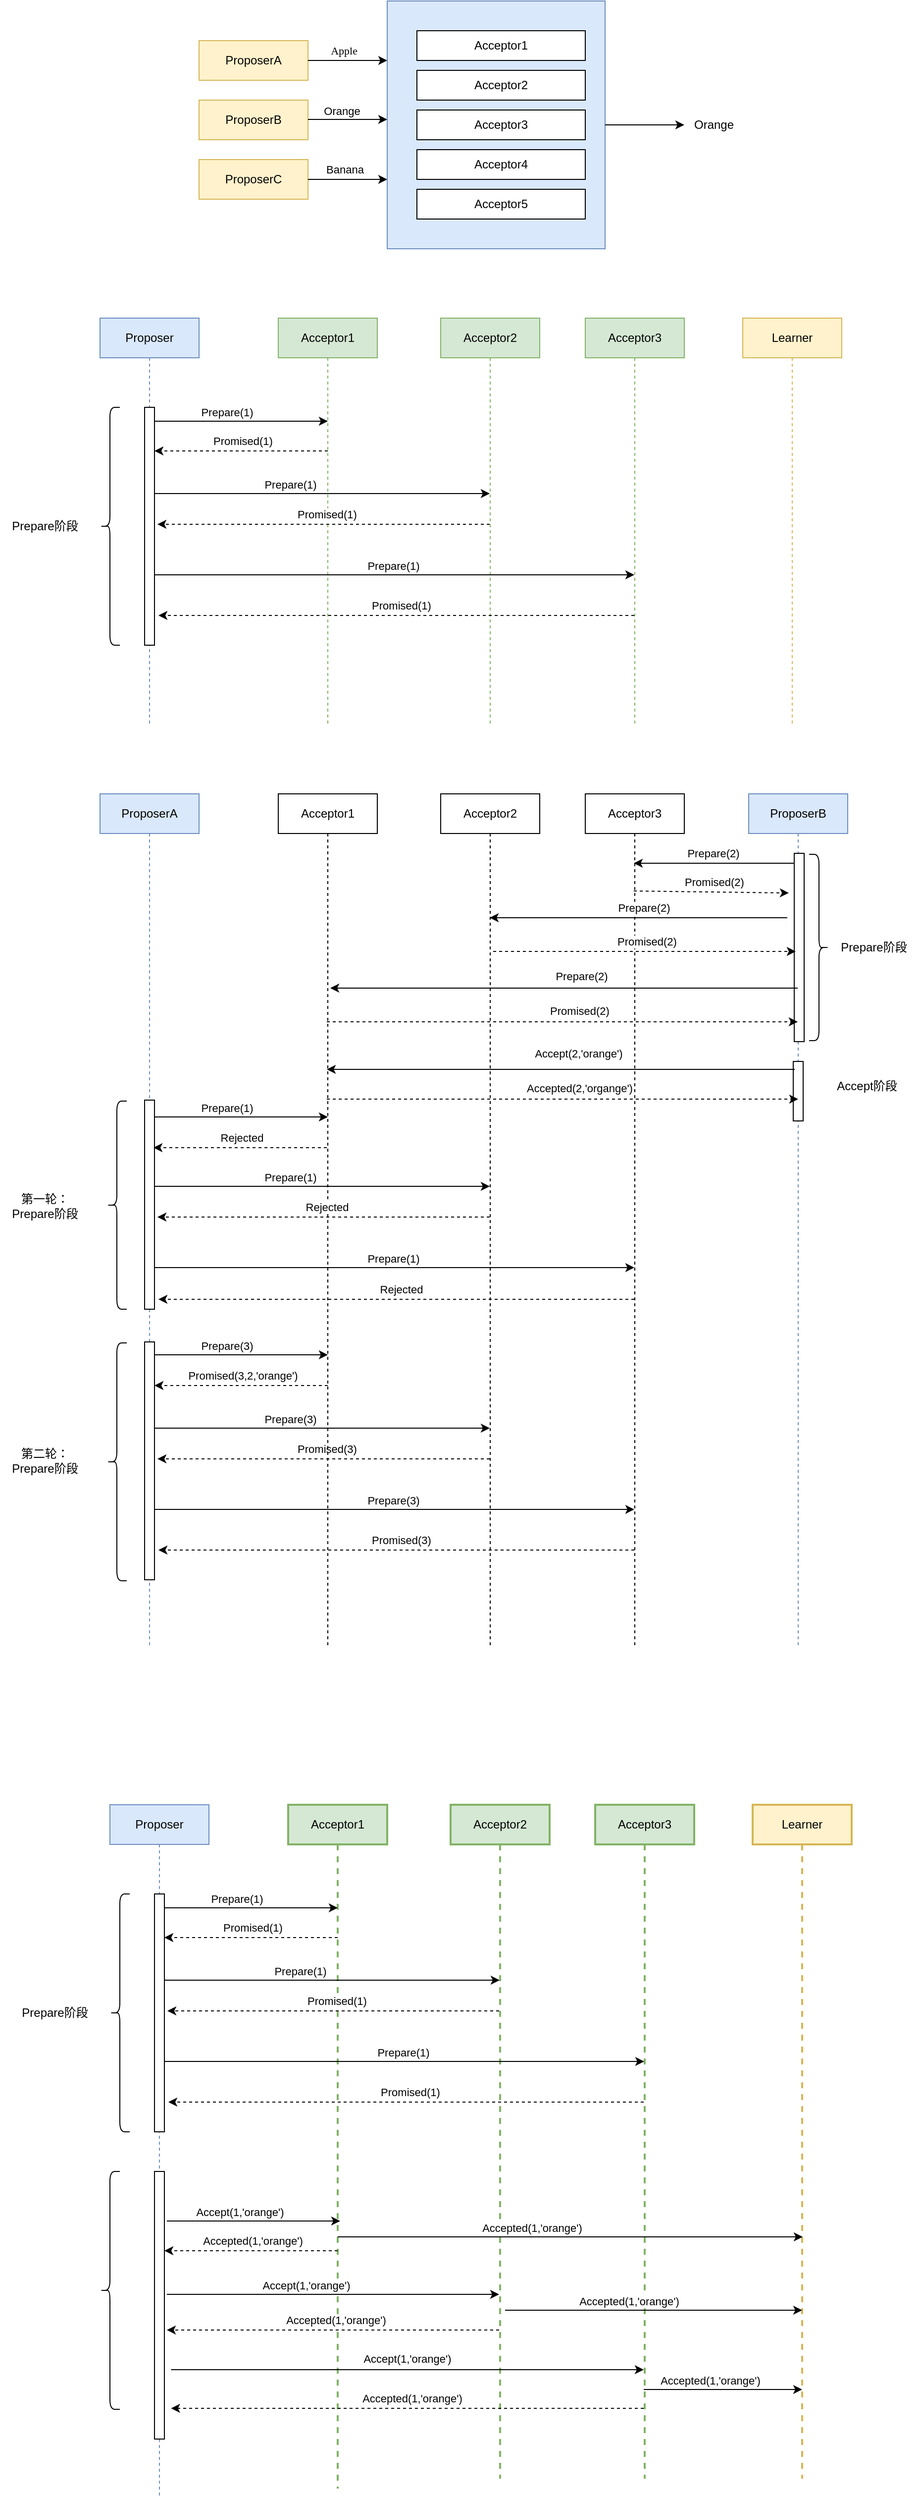 <mxfile version="21.7.2" type="github">
  <diagram name="第 1 页" id="v4rp2MU2DIvw7WmQTmr3">
    <mxGraphModel dx="1254" dy="843" grid="1" gridSize="10" guides="1" tooltips="1" connect="1" arrows="1" fold="1" page="1" pageScale="1" pageWidth="827" pageHeight="1169" math="0" shadow="0">
      <root>
        <mxCell id="0" />
        <mxCell id="1" parent="0" />
        <mxCell id="FyVBpPdO0nm0Gu7SyeVc-1" value="Proposer" style="shape=umlLifeline;perimeter=lifelinePerimeter;whiteSpace=wrap;html=1;container=1;dropTarget=0;collapsible=0;recursiveResize=0;outlineConnect=0;portConstraint=eastwest;newEdgeStyle={&quot;curved&quot;:0,&quot;rounded&quot;:0};movable=1;resizable=1;rotatable=1;deletable=1;editable=1;locked=0;connectable=1;fillColor=#dae8fc;strokeColor=#6c8ebf;" vertex="1" parent="1">
          <mxGeometry x="111" y="380" width="100" height="410" as="geometry" />
        </mxCell>
        <mxCell id="FyVBpPdO0nm0Gu7SyeVc-45" value="" style="html=1;points=[[0,0,0,0,5],[0,1,0,0,-5],[1,0,0,0,5],[1,1,0,0,-5]];perimeter=orthogonalPerimeter;outlineConnect=0;targetShapes=umlLifeline;portConstraint=eastwest;newEdgeStyle={&quot;curved&quot;:0,&quot;rounded&quot;:0};" vertex="1" parent="FyVBpPdO0nm0Gu7SyeVc-1">
          <mxGeometry x="45" y="90" width="10" height="240" as="geometry" />
        </mxCell>
        <mxCell id="FyVBpPdO0nm0Gu7SyeVc-4" value="Acceptor1" style="shape=umlLifeline;perimeter=lifelinePerimeter;whiteSpace=wrap;html=1;container=1;dropTarget=0;collapsible=0;recursiveResize=0;outlineConnect=0;portConstraint=eastwest;newEdgeStyle={&quot;curved&quot;:0,&quot;rounded&quot;:0};movable=1;resizable=1;rotatable=1;deletable=1;editable=1;locked=0;connectable=1;fillColor=#d5e8d4;strokeColor=#82b366;" vertex="1" parent="1">
          <mxGeometry x="291" y="380" width="100" height="410" as="geometry" />
        </mxCell>
        <mxCell id="FyVBpPdO0nm0Gu7SyeVc-5" value="Acceptor2" style="shape=umlLifeline;perimeter=lifelinePerimeter;whiteSpace=wrap;html=1;container=1;dropTarget=0;collapsible=0;recursiveResize=0;outlineConnect=0;portConstraint=eastwest;newEdgeStyle={&quot;curved&quot;:0,&quot;rounded&quot;:0};movable=1;resizable=1;rotatable=1;deletable=1;editable=1;locked=0;connectable=1;fillColor=#d5e8d4;strokeColor=#82b366;" vertex="1" parent="1">
          <mxGeometry x="455" y="380" width="100" height="410" as="geometry" />
        </mxCell>
        <mxCell id="FyVBpPdO0nm0Gu7SyeVc-6" value="Acceptor3" style="shape=umlLifeline;perimeter=lifelinePerimeter;whiteSpace=wrap;html=1;container=1;dropTarget=0;collapsible=0;recursiveResize=0;outlineConnect=0;portConstraint=eastwest;newEdgeStyle={&quot;curved&quot;:0,&quot;rounded&quot;:0};movable=1;resizable=1;rotatable=1;deletable=1;editable=1;locked=0;connectable=1;fillColor=#d5e8d4;strokeColor=#82b366;" vertex="1" parent="1">
          <mxGeometry x="601" y="380" width="100" height="410" as="geometry" />
        </mxCell>
        <mxCell id="FyVBpPdO0nm0Gu7SyeVc-14" value="ProposerA" style="rounded=0;whiteSpace=wrap;html=1;fillColor=#fff2cc;strokeColor=#d6b656;" vertex="1" parent="1">
          <mxGeometry x="211" y="100" width="110" height="40" as="geometry" />
        </mxCell>
        <mxCell id="FyVBpPdO0nm0Gu7SyeVc-15" value="ProposerB" style="rounded=0;whiteSpace=wrap;html=1;fillColor=#fff2cc;strokeColor=#d6b656;" vertex="1" parent="1">
          <mxGeometry x="211" y="160" width="110" height="40" as="geometry" />
        </mxCell>
        <mxCell id="FyVBpPdO0nm0Gu7SyeVc-16" value="ProposerC" style="rounded=0;whiteSpace=wrap;html=1;fillColor=#fff2cc;strokeColor=#d6b656;" vertex="1" parent="1">
          <mxGeometry x="211" y="220" width="110" height="40" as="geometry" />
        </mxCell>
        <mxCell id="FyVBpPdO0nm0Gu7SyeVc-17" value="" style="rounded=0;whiteSpace=wrap;html=1;fillColor=#dae8fc;strokeColor=#6c8ebf;" vertex="1" parent="1">
          <mxGeometry x="401" y="60" width="220" height="250" as="geometry" />
        </mxCell>
        <mxCell id="FyVBpPdO0nm0Gu7SyeVc-18" value="Acceptor1" style="rounded=0;whiteSpace=wrap;html=1;" vertex="1" parent="1">
          <mxGeometry x="431" y="90" width="170.0" height="30" as="geometry" />
        </mxCell>
        <mxCell id="FyVBpPdO0nm0Gu7SyeVc-19" value="Acceptor2" style="rounded=0;whiteSpace=wrap;html=1;" vertex="1" parent="1">
          <mxGeometry x="431" y="130" width="170.0" height="30" as="geometry" />
        </mxCell>
        <mxCell id="FyVBpPdO0nm0Gu7SyeVc-20" value="Acceptor3" style="rounded=0;whiteSpace=wrap;html=1;" vertex="1" parent="1">
          <mxGeometry x="431" y="170" width="170" height="30" as="geometry" />
        </mxCell>
        <mxCell id="FyVBpPdO0nm0Gu7SyeVc-21" value="Acceptor4" style="rounded=0;whiteSpace=wrap;html=1;" vertex="1" parent="1">
          <mxGeometry x="431" y="210" width="170.0" height="30" as="geometry" />
        </mxCell>
        <mxCell id="FyVBpPdO0nm0Gu7SyeVc-22" value="Acceptor5" style="rounded=0;whiteSpace=wrap;html=1;" vertex="1" parent="1">
          <mxGeometry x="431" y="250" width="170.0" height="30" as="geometry" />
        </mxCell>
        <mxCell id="FyVBpPdO0nm0Gu7SyeVc-24" value="" style="endArrow=classic;html=1;rounded=0;exitX=1;exitY=0.5;exitDx=0;exitDy=0;" edge="1" parent="1" source="FyVBpPdO0nm0Gu7SyeVc-17">
          <mxGeometry width="50" height="50" relative="1" as="geometry">
            <mxPoint x="641" y="200" as="sourcePoint" />
            <mxPoint x="701" y="185" as="targetPoint" />
          </mxGeometry>
        </mxCell>
        <mxCell id="FyVBpPdO0nm0Gu7SyeVc-25" value="" style="endArrow=classic;html=1;rounded=0;exitX=1;exitY=0.5;exitDx=0;exitDy=0;" edge="1" parent="1">
          <mxGeometry width="50" height="50" relative="1" as="geometry">
            <mxPoint x="321" y="120" as="sourcePoint" />
            <mxPoint x="401" y="120" as="targetPoint" />
          </mxGeometry>
        </mxCell>
        <mxCell id="FyVBpPdO0nm0Gu7SyeVc-30" value="&lt;font face=&quot;Garamond&quot;&gt;Apple&lt;/font&gt;" style="edgeLabel;html=1;align=center;verticalAlign=middle;resizable=0;points=[];" vertex="1" connectable="0" parent="FyVBpPdO0nm0Gu7SyeVc-25">
          <mxGeometry x="-0.1" y="10" relative="1" as="geometry">
            <mxPoint as="offset" />
          </mxGeometry>
        </mxCell>
        <mxCell id="FyVBpPdO0nm0Gu7SyeVc-26" value="" style="endArrow=classic;html=1;rounded=0;exitX=1;exitY=0.5;exitDx=0;exitDy=0;" edge="1" parent="1">
          <mxGeometry width="50" height="50" relative="1" as="geometry">
            <mxPoint x="321" y="179.5" as="sourcePoint" />
            <mxPoint x="401" y="179.5" as="targetPoint" />
          </mxGeometry>
        </mxCell>
        <mxCell id="FyVBpPdO0nm0Gu7SyeVc-32" value="Orange" style="edgeLabel;html=1;align=center;verticalAlign=middle;resizable=0;points=[];" vertex="1" connectable="0" parent="FyVBpPdO0nm0Gu7SyeVc-26">
          <mxGeometry x="-0.15" y="10" relative="1" as="geometry">
            <mxPoint y="1" as="offset" />
          </mxGeometry>
        </mxCell>
        <mxCell id="FyVBpPdO0nm0Gu7SyeVc-27" value="" style="endArrow=classic;html=1;rounded=0;exitX=1;exitY=0.5;exitDx=0;exitDy=0;" edge="1" parent="1">
          <mxGeometry width="50" height="50" relative="1" as="geometry">
            <mxPoint x="321" y="240" as="sourcePoint" />
            <mxPoint x="401" y="240" as="targetPoint" />
          </mxGeometry>
        </mxCell>
        <mxCell id="FyVBpPdO0nm0Gu7SyeVc-34" value="Banana" style="edgeLabel;html=1;align=center;verticalAlign=middle;resizable=0;points=[];" vertex="1" connectable="0" parent="FyVBpPdO0nm0Gu7SyeVc-27">
          <mxGeometry x="-0.075" y="10" relative="1" as="geometry">
            <mxPoint as="offset" />
          </mxGeometry>
        </mxCell>
        <mxCell id="FyVBpPdO0nm0Gu7SyeVc-29" value="Orange" style="text;html=1;strokeColor=none;fillColor=none;align=center;verticalAlign=middle;whiteSpace=wrap;rounded=0;" vertex="1" parent="1">
          <mxGeometry x="711" y="170" width="40" height="30" as="geometry" />
        </mxCell>
        <mxCell id="FyVBpPdO0nm0Gu7SyeVc-46" value="" style="endArrow=classic;html=1;rounded=0;" edge="1" parent="1">
          <mxGeometry width="50" height="50" relative="1" as="geometry">
            <mxPoint x="166" y="484" as="sourcePoint" />
            <mxPoint x="341" y="484" as="targetPoint" />
          </mxGeometry>
        </mxCell>
        <mxCell id="FyVBpPdO0nm0Gu7SyeVc-51" value="Prepare(1)" style="edgeLabel;html=1;align=center;verticalAlign=middle;resizable=0;points=[];" vertex="1" connectable="0" parent="FyVBpPdO0nm0Gu7SyeVc-46">
          <mxGeometry x="-0.166" y="10" relative="1" as="geometry">
            <mxPoint y="1" as="offset" />
          </mxGeometry>
        </mxCell>
        <mxCell id="FyVBpPdO0nm0Gu7SyeVc-48" value="" style="endArrow=classic;html=1;rounded=0;" edge="1" parent="1">
          <mxGeometry width="50" height="50" relative="1" as="geometry">
            <mxPoint x="166" y="639" as="sourcePoint" />
            <mxPoint x="650.5" y="639" as="targetPoint" />
          </mxGeometry>
        </mxCell>
        <mxCell id="FyVBpPdO0nm0Gu7SyeVc-65" value="Prepare(1)" style="edgeLabel;html=1;align=center;verticalAlign=middle;resizable=0;points=[];" vertex="1" connectable="0" parent="FyVBpPdO0nm0Gu7SyeVc-48">
          <mxGeometry x="-0.005" y="10" relative="1" as="geometry">
            <mxPoint y="1" as="offset" />
          </mxGeometry>
        </mxCell>
        <mxCell id="FyVBpPdO0nm0Gu7SyeVc-47" value="" style="endArrow=classic;html=1;rounded=0;" edge="1" parent="1">
          <mxGeometry width="50" height="50" relative="1" as="geometry">
            <mxPoint x="166" y="557" as="sourcePoint" />
            <mxPoint x="504.5" y="557" as="targetPoint" />
          </mxGeometry>
        </mxCell>
        <mxCell id="FyVBpPdO0nm0Gu7SyeVc-64" value="Prepare(1)" style="edgeLabel;html=1;align=center;verticalAlign=middle;resizable=0;points=[];" vertex="1" connectable="0" parent="FyVBpPdO0nm0Gu7SyeVc-47">
          <mxGeometry x="-0.191" y="10" relative="1" as="geometry">
            <mxPoint y="1" as="offset" />
          </mxGeometry>
        </mxCell>
        <mxCell id="FyVBpPdO0nm0Gu7SyeVc-50" value="" style="endArrow=classic;html=1;rounded=0;dashed=1;" edge="1" parent="1">
          <mxGeometry width="50" height="50" relative="1" as="geometry">
            <mxPoint x="341" y="514" as="sourcePoint" />
            <mxPoint x="166" y="514" as="targetPoint" />
            <Array as="points" />
          </mxGeometry>
        </mxCell>
        <mxCell id="FyVBpPdO0nm0Gu7SyeVc-53" value="Promised(1)" style="edgeLabel;html=1;align=center;verticalAlign=middle;resizable=0;points=[];" vertex="1" connectable="0" parent="FyVBpPdO0nm0Gu7SyeVc-50">
          <mxGeometry x="-0.017" y="-10" relative="1" as="geometry">
            <mxPoint as="offset" />
          </mxGeometry>
        </mxCell>
        <mxCell id="FyVBpPdO0nm0Gu7SyeVc-58" value="" style="shape=curlyBracket;whiteSpace=wrap;html=1;rounded=1;labelPosition=left;verticalLabelPosition=middle;align=right;verticalAlign=middle;" vertex="1" parent="1">
          <mxGeometry x="111" y="470" width="20" height="240" as="geometry" />
        </mxCell>
        <mxCell id="FyVBpPdO0nm0Gu7SyeVc-59" value="Prepare阶段" style="text;html=1;strokeColor=none;fillColor=none;align=center;verticalAlign=middle;whiteSpace=wrap;rounded=0;" vertex="1" parent="1">
          <mxGeometry x="10" y="575" width="91" height="30" as="geometry" />
        </mxCell>
        <mxCell id="FyVBpPdO0nm0Gu7SyeVc-60" value="" style="endArrow=classic;html=1;rounded=0;dashed=1;" edge="1" parent="1" source="FyVBpPdO0nm0Gu7SyeVc-5">
          <mxGeometry width="50" height="50" relative="1" as="geometry">
            <mxPoint x="344" y="588" as="sourcePoint" />
            <mxPoint x="169" y="588" as="targetPoint" />
            <Array as="points" />
          </mxGeometry>
        </mxCell>
        <mxCell id="FyVBpPdO0nm0Gu7SyeVc-61" value="Promised(1)" style="edgeLabel;html=1;align=center;verticalAlign=middle;resizable=0;points=[];" vertex="1" connectable="0" parent="FyVBpPdO0nm0Gu7SyeVc-60">
          <mxGeometry x="-0.017" y="-10" relative="1" as="geometry">
            <mxPoint as="offset" />
          </mxGeometry>
        </mxCell>
        <mxCell id="FyVBpPdO0nm0Gu7SyeVc-62" value="" style="endArrow=classic;html=1;rounded=0;dashed=1;" edge="1" parent="1" source="FyVBpPdO0nm0Gu7SyeVc-6">
          <mxGeometry width="50" height="50" relative="1" as="geometry">
            <mxPoint x="506" y="680" as="sourcePoint" />
            <mxPoint x="170" y="680" as="targetPoint" />
            <Array as="points" />
          </mxGeometry>
        </mxCell>
        <mxCell id="FyVBpPdO0nm0Gu7SyeVc-63" value="Promised(1)" style="edgeLabel;html=1;align=center;verticalAlign=middle;resizable=0;points=[];" vertex="1" connectable="0" parent="FyVBpPdO0nm0Gu7SyeVc-62">
          <mxGeometry x="-0.017" y="-10" relative="1" as="geometry">
            <mxPoint as="offset" />
          </mxGeometry>
        </mxCell>
        <mxCell id="FyVBpPdO0nm0Gu7SyeVc-66" value="Learner" style="shape=umlLifeline;perimeter=lifelinePerimeter;whiteSpace=wrap;html=1;container=1;dropTarget=0;collapsible=0;recursiveResize=0;outlineConnect=0;portConstraint=eastwest;newEdgeStyle={&quot;curved&quot;:0,&quot;rounded&quot;:0};movable=1;resizable=1;rotatable=1;deletable=1;editable=1;locked=0;connectable=1;fillColor=#fff2cc;strokeColor=#d6b656;" vertex="1" parent="1">
          <mxGeometry x="760" y="380" width="100" height="410" as="geometry" />
        </mxCell>
        <mxCell id="FyVBpPdO0nm0Gu7SyeVc-69" value="ProposerA" style="shape=umlLifeline;perimeter=lifelinePerimeter;whiteSpace=wrap;html=1;container=1;dropTarget=0;collapsible=0;recursiveResize=0;outlineConnect=0;portConstraint=eastwest;newEdgeStyle={&quot;curved&quot;:0,&quot;rounded&quot;:0};movable=1;resizable=1;rotatable=1;deletable=1;editable=1;locked=0;connectable=1;fillColor=#dae8fc;strokeColor=#6c8ebf;" vertex="1" parent="1">
          <mxGeometry x="111" y="860" width="100" height="860" as="geometry" />
        </mxCell>
        <mxCell id="FyVBpPdO0nm0Gu7SyeVc-70" value="" style="html=1;points=[[0,0,0,0,5],[0,1,0,0,-5],[1,0,0,0,5],[1,1,0,0,-5]];perimeter=orthogonalPerimeter;outlineConnect=0;targetShapes=umlLifeline;portConstraint=eastwest;newEdgeStyle={&quot;curved&quot;:0,&quot;rounded&quot;:0};" vertex="1" parent="FyVBpPdO0nm0Gu7SyeVc-69">
          <mxGeometry x="45" y="309" width="10" height="211" as="geometry" />
        </mxCell>
        <mxCell id="FyVBpPdO0nm0Gu7SyeVc-105" value="" style="html=1;points=[[0,0,0,0,5],[0,1,0,0,-5],[1,0,0,0,5],[1,1,0,0,-5]];perimeter=orthogonalPerimeter;outlineConnect=0;targetShapes=umlLifeline;portConstraint=eastwest;newEdgeStyle={&quot;curved&quot;:0,&quot;rounded&quot;:0};" vertex="1" parent="FyVBpPdO0nm0Gu7SyeVc-69">
          <mxGeometry x="45" y="553" width="10" height="240" as="geometry" />
        </mxCell>
        <mxCell id="FyVBpPdO0nm0Gu7SyeVc-106" value="" style="endArrow=classic;html=1;rounded=0;" edge="1" parent="FyVBpPdO0nm0Gu7SyeVc-69">
          <mxGeometry width="50" height="50" relative="1" as="geometry">
            <mxPoint x="55" y="566" as="sourcePoint" />
            <mxPoint x="230" y="566" as="targetPoint" />
          </mxGeometry>
        </mxCell>
        <mxCell id="FyVBpPdO0nm0Gu7SyeVc-107" value="Prepare(3)" style="edgeLabel;html=1;align=center;verticalAlign=middle;resizable=0;points=[];" vertex="1" connectable="0" parent="FyVBpPdO0nm0Gu7SyeVc-106">
          <mxGeometry x="-0.166" y="10" relative="1" as="geometry">
            <mxPoint y="1" as="offset" />
          </mxGeometry>
        </mxCell>
        <mxCell id="FyVBpPdO0nm0Gu7SyeVc-108" value="" style="endArrow=classic;html=1;rounded=0;" edge="1" parent="FyVBpPdO0nm0Gu7SyeVc-69">
          <mxGeometry width="50" height="50" relative="1" as="geometry">
            <mxPoint x="55" y="722" as="sourcePoint" />
            <mxPoint x="539.5" y="722" as="targetPoint" />
          </mxGeometry>
        </mxCell>
        <mxCell id="FyVBpPdO0nm0Gu7SyeVc-109" value="Prepare(3)" style="edgeLabel;html=1;align=center;verticalAlign=middle;resizable=0;points=[];" vertex="1" connectable="0" parent="FyVBpPdO0nm0Gu7SyeVc-108">
          <mxGeometry x="-0.005" y="10" relative="1" as="geometry">
            <mxPoint y="1" as="offset" />
          </mxGeometry>
        </mxCell>
        <mxCell id="FyVBpPdO0nm0Gu7SyeVc-110" value="" style="endArrow=classic;html=1;rounded=0;" edge="1" parent="FyVBpPdO0nm0Gu7SyeVc-69">
          <mxGeometry width="50" height="50" relative="1" as="geometry">
            <mxPoint x="55" y="640" as="sourcePoint" />
            <mxPoint x="393.5" y="640" as="targetPoint" />
          </mxGeometry>
        </mxCell>
        <mxCell id="FyVBpPdO0nm0Gu7SyeVc-111" value="Prepare(3)" style="edgeLabel;html=1;align=center;verticalAlign=middle;resizable=0;points=[];" vertex="1" connectable="0" parent="FyVBpPdO0nm0Gu7SyeVc-110">
          <mxGeometry x="-0.191" y="10" relative="1" as="geometry">
            <mxPoint y="1" as="offset" />
          </mxGeometry>
        </mxCell>
        <mxCell id="FyVBpPdO0nm0Gu7SyeVc-112" value="" style="endArrow=classic;html=1;rounded=0;dashed=1;" edge="1" parent="FyVBpPdO0nm0Gu7SyeVc-69">
          <mxGeometry width="50" height="50" relative="1" as="geometry">
            <mxPoint x="230" y="597" as="sourcePoint" />
            <mxPoint x="55" y="597" as="targetPoint" />
            <Array as="points" />
          </mxGeometry>
        </mxCell>
        <mxCell id="FyVBpPdO0nm0Gu7SyeVc-113" value="Promised(3,2,&#39;orange&#39;)" style="edgeLabel;html=1;align=center;verticalAlign=middle;resizable=0;points=[];" vertex="1" connectable="0" parent="FyVBpPdO0nm0Gu7SyeVc-112">
          <mxGeometry x="-0.017" y="-10" relative="1" as="geometry">
            <mxPoint as="offset" />
          </mxGeometry>
        </mxCell>
        <mxCell id="FyVBpPdO0nm0Gu7SyeVc-114" value="" style="shape=curlyBracket;whiteSpace=wrap;html=1;rounded=1;labelPosition=left;verticalLabelPosition=middle;align=right;verticalAlign=middle;" vertex="1" parent="FyVBpPdO0nm0Gu7SyeVc-69">
          <mxGeometry x="7" y="554" width="20" height="240" as="geometry" />
        </mxCell>
        <mxCell id="FyVBpPdO0nm0Gu7SyeVc-115" value="第二轮：Prepare阶段" style="text;html=1;strokeColor=none;fillColor=none;align=center;verticalAlign=middle;whiteSpace=wrap;rounded=0;" vertex="1" parent="FyVBpPdO0nm0Gu7SyeVc-69">
          <mxGeometry x="-101" y="658" width="91" height="30" as="geometry" />
        </mxCell>
        <mxCell id="FyVBpPdO0nm0Gu7SyeVc-116" value="" style="endArrow=classic;html=1;rounded=0;dashed=1;" edge="1" parent="FyVBpPdO0nm0Gu7SyeVc-69">
          <mxGeometry width="50" height="50" relative="1" as="geometry">
            <mxPoint x="393.5" y="671" as="sourcePoint" />
            <mxPoint x="58" y="671" as="targetPoint" />
            <Array as="points" />
          </mxGeometry>
        </mxCell>
        <mxCell id="FyVBpPdO0nm0Gu7SyeVc-117" value="Promised(3)" style="edgeLabel;html=1;align=center;verticalAlign=middle;resizable=0;points=[];" vertex="1" connectable="0" parent="FyVBpPdO0nm0Gu7SyeVc-116">
          <mxGeometry x="-0.017" y="-10" relative="1" as="geometry">
            <mxPoint as="offset" />
          </mxGeometry>
        </mxCell>
        <mxCell id="FyVBpPdO0nm0Gu7SyeVc-118" value="" style="endArrow=classic;html=1;rounded=0;dashed=1;" edge="1" parent="FyVBpPdO0nm0Gu7SyeVc-69">
          <mxGeometry width="50" height="50" relative="1" as="geometry">
            <mxPoint x="539.5" y="763" as="sourcePoint" />
            <mxPoint x="59" y="763" as="targetPoint" />
            <Array as="points" />
          </mxGeometry>
        </mxCell>
        <mxCell id="FyVBpPdO0nm0Gu7SyeVc-119" value="Promised(3)" style="edgeLabel;html=1;align=center;verticalAlign=middle;resizable=0;points=[];" vertex="1" connectable="0" parent="FyVBpPdO0nm0Gu7SyeVc-118">
          <mxGeometry x="-0.017" y="-10" relative="1" as="geometry">
            <mxPoint as="offset" />
          </mxGeometry>
        </mxCell>
        <mxCell id="FyVBpPdO0nm0Gu7SyeVc-71" value="Acceptor1" style="shape=umlLifeline;perimeter=lifelinePerimeter;whiteSpace=wrap;html=1;container=1;dropTarget=0;collapsible=0;recursiveResize=0;outlineConnect=0;portConstraint=eastwest;newEdgeStyle={&quot;curved&quot;:0,&quot;rounded&quot;:0};movable=1;resizable=1;rotatable=1;deletable=1;editable=1;locked=0;connectable=1;" vertex="1" parent="1">
          <mxGeometry x="291" y="860" width="100" height="860" as="geometry" />
        </mxCell>
        <mxCell id="FyVBpPdO0nm0Gu7SyeVc-72" value="Acceptor2" style="shape=umlLifeline;perimeter=lifelinePerimeter;whiteSpace=wrap;html=1;container=1;dropTarget=0;collapsible=0;recursiveResize=0;outlineConnect=0;portConstraint=eastwest;newEdgeStyle={&quot;curved&quot;:0,&quot;rounded&quot;:0};movable=1;resizable=1;rotatable=1;deletable=1;editable=1;locked=0;connectable=1;" vertex="1" parent="1">
          <mxGeometry x="455" y="860" width="100" height="860" as="geometry" />
        </mxCell>
        <mxCell id="FyVBpPdO0nm0Gu7SyeVc-73" value="Acceptor3" style="shape=umlLifeline;perimeter=lifelinePerimeter;whiteSpace=wrap;html=1;container=1;dropTarget=0;collapsible=0;recursiveResize=0;outlineConnect=0;portConstraint=eastwest;newEdgeStyle={&quot;curved&quot;:0,&quot;rounded&quot;:0};movable=1;resizable=1;rotatable=1;deletable=1;editable=1;locked=0;connectable=1;" vertex="1" parent="1">
          <mxGeometry x="601" y="860" width="100" height="860" as="geometry" />
        </mxCell>
        <mxCell id="FyVBpPdO0nm0Gu7SyeVc-74" value="" style="endArrow=classic;html=1;rounded=0;" edge="1" parent="1">
          <mxGeometry width="50" height="50" relative="1" as="geometry">
            <mxPoint x="166" y="1186" as="sourcePoint" />
            <mxPoint x="341" y="1186" as="targetPoint" />
          </mxGeometry>
        </mxCell>
        <mxCell id="FyVBpPdO0nm0Gu7SyeVc-75" value="Prepare(1)" style="edgeLabel;html=1;align=center;verticalAlign=middle;resizable=0;points=[];" vertex="1" connectable="0" parent="FyVBpPdO0nm0Gu7SyeVc-74">
          <mxGeometry x="-0.166" y="10" relative="1" as="geometry">
            <mxPoint y="1" as="offset" />
          </mxGeometry>
        </mxCell>
        <mxCell id="FyVBpPdO0nm0Gu7SyeVc-76" value="" style="endArrow=classic;html=1;rounded=0;" edge="1" parent="1">
          <mxGeometry width="50" height="50" relative="1" as="geometry">
            <mxPoint x="166" y="1338" as="sourcePoint" />
            <mxPoint x="650.5" y="1338" as="targetPoint" />
          </mxGeometry>
        </mxCell>
        <mxCell id="FyVBpPdO0nm0Gu7SyeVc-77" value="Prepare(1)" style="edgeLabel;html=1;align=center;verticalAlign=middle;resizable=0;points=[];" vertex="1" connectable="0" parent="FyVBpPdO0nm0Gu7SyeVc-76">
          <mxGeometry x="-0.005" y="10" relative="1" as="geometry">
            <mxPoint y="1" as="offset" />
          </mxGeometry>
        </mxCell>
        <mxCell id="FyVBpPdO0nm0Gu7SyeVc-78" value="" style="endArrow=classic;html=1;rounded=0;" edge="1" parent="1">
          <mxGeometry width="50" height="50" relative="1" as="geometry">
            <mxPoint x="166" y="1256" as="sourcePoint" />
            <mxPoint x="504.5" y="1256" as="targetPoint" />
          </mxGeometry>
        </mxCell>
        <mxCell id="FyVBpPdO0nm0Gu7SyeVc-79" value="Prepare(1)" style="edgeLabel;html=1;align=center;verticalAlign=middle;resizable=0;points=[];" vertex="1" connectable="0" parent="FyVBpPdO0nm0Gu7SyeVc-78">
          <mxGeometry x="-0.191" y="10" relative="1" as="geometry">
            <mxPoint y="1" as="offset" />
          </mxGeometry>
        </mxCell>
        <mxCell id="FyVBpPdO0nm0Gu7SyeVc-80" value="" style="endArrow=classic;html=1;rounded=0;dashed=1;" edge="1" parent="1">
          <mxGeometry width="50" height="50" relative="1" as="geometry">
            <mxPoint x="340" y="1217" as="sourcePoint" />
            <mxPoint x="165" y="1217" as="targetPoint" />
            <Array as="points" />
          </mxGeometry>
        </mxCell>
        <mxCell id="FyVBpPdO0nm0Gu7SyeVc-81" value="Rejected" style="edgeLabel;html=1;align=center;verticalAlign=middle;resizable=0;points=[];" vertex="1" connectable="0" parent="FyVBpPdO0nm0Gu7SyeVc-80">
          <mxGeometry x="-0.017" y="-10" relative="1" as="geometry">
            <mxPoint as="offset" />
          </mxGeometry>
        </mxCell>
        <mxCell id="FyVBpPdO0nm0Gu7SyeVc-82" value="" style="shape=curlyBracket;whiteSpace=wrap;html=1;rounded=1;labelPosition=left;verticalLabelPosition=middle;align=right;verticalAlign=middle;" vertex="1" parent="1">
          <mxGeometry x="118" y="1170" width="20" height="210" as="geometry" />
        </mxCell>
        <mxCell id="FyVBpPdO0nm0Gu7SyeVc-83" value="第一轮：Prepare阶段" style="text;html=1;strokeColor=none;fillColor=none;align=center;verticalAlign=middle;whiteSpace=wrap;rounded=0;" vertex="1" parent="1">
          <mxGeometry x="10" y="1261" width="91" height="30" as="geometry" />
        </mxCell>
        <mxCell id="FyVBpPdO0nm0Gu7SyeVc-84" value="" style="endArrow=classic;html=1;rounded=0;dashed=1;" edge="1" parent="1">
          <mxGeometry width="50" height="50" relative="1" as="geometry">
            <mxPoint x="504.5" y="1287" as="sourcePoint" />
            <mxPoint x="169" y="1287" as="targetPoint" />
            <Array as="points" />
          </mxGeometry>
        </mxCell>
        <mxCell id="FyVBpPdO0nm0Gu7SyeVc-85" value="Rejected" style="edgeLabel;html=1;align=center;verticalAlign=middle;resizable=0;points=[];" vertex="1" connectable="0" parent="FyVBpPdO0nm0Gu7SyeVc-84">
          <mxGeometry x="-0.017" y="-10" relative="1" as="geometry">
            <mxPoint as="offset" />
          </mxGeometry>
        </mxCell>
        <mxCell id="FyVBpPdO0nm0Gu7SyeVc-86" value="" style="endArrow=classic;html=1;rounded=0;dashed=1;" edge="1" parent="1">
          <mxGeometry width="50" height="50" relative="1" as="geometry">
            <mxPoint x="650.5" y="1370" as="sourcePoint" />
            <mxPoint x="170" y="1370" as="targetPoint" />
            <Array as="points" />
          </mxGeometry>
        </mxCell>
        <mxCell id="FyVBpPdO0nm0Gu7SyeVc-87" value="Rejected" style="edgeLabel;html=1;align=center;verticalAlign=middle;resizable=0;points=[];" vertex="1" connectable="0" parent="FyVBpPdO0nm0Gu7SyeVc-86">
          <mxGeometry x="-0.017" y="-10" relative="1" as="geometry">
            <mxPoint as="offset" />
          </mxGeometry>
        </mxCell>
        <mxCell id="FyVBpPdO0nm0Gu7SyeVc-88" value="ProposerB" style="shape=umlLifeline;perimeter=lifelinePerimeter;whiteSpace=wrap;html=1;container=1;dropTarget=0;collapsible=0;recursiveResize=0;outlineConnect=0;portConstraint=eastwest;newEdgeStyle={&quot;curved&quot;:0,&quot;rounded&quot;:0};movable=1;resizable=1;rotatable=1;deletable=1;editable=1;locked=0;connectable=1;fillColor=#dae8fc;strokeColor=#6c8ebf;" vertex="1" parent="1">
          <mxGeometry x="766" y="860" width="100" height="860" as="geometry" />
        </mxCell>
        <mxCell id="FyVBpPdO0nm0Gu7SyeVc-89" value="" style="html=1;points=[[0,0,0,0,5],[0,1,0,0,-5],[1,0,0,0,5],[1,1,0,0,-5]];perimeter=orthogonalPerimeter;outlineConnect=0;targetShapes=umlLifeline;portConstraint=eastwest;newEdgeStyle={&quot;curved&quot;:0,&quot;rounded&quot;:0};" vertex="1" parent="FyVBpPdO0nm0Gu7SyeVc-88">
          <mxGeometry x="46" y="60" width="10" height="190" as="geometry" />
        </mxCell>
        <mxCell id="FyVBpPdO0nm0Gu7SyeVc-120" value="" style="html=1;points=[[0,0,0,0,5],[0,1,0,0,-5],[1,0,0,0,5],[1,1,0,0,-5]];perimeter=orthogonalPerimeter;outlineConnect=0;targetShapes=umlLifeline;portConstraint=eastwest;newEdgeStyle={&quot;curved&quot;:0,&quot;rounded&quot;:0};" vertex="1" parent="FyVBpPdO0nm0Gu7SyeVc-88">
          <mxGeometry x="45" y="270" width="10" height="60" as="geometry" />
        </mxCell>
        <mxCell id="FyVBpPdO0nm0Gu7SyeVc-90" value="" style="endArrow=classic;html=1;rounded=0;" edge="1" parent="1" source="FyVBpPdO0nm0Gu7SyeVc-89">
          <mxGeometry width="50" height="50" relative="1" as="geometry">
            <mxPoint x="798.5" y="930" as="sourcePoint" />
            <mxPoint x="650" y="930" as="targetPoint" />
          </mxGeometry>
        </mxCell>
        <mxCell id="FyVBpPdO0nm0Gu7SyeVc-91" value="Prepare(2)" style="edgeLabel;html=1;align=center;verticalAlign=middle;resizable=0;points=[];" vertex="1" connectable="0" parent="FyVBpPdO0nm0Gu7SyeVc-90">
          <mxGeometry x="-0.166" y="-10" relative="1" as="geometry">
            <mxPoint x="-15" as="offset" />
          </mxGeometry>
        </mxCell>
        <mxCell id="FyVBpPdO0nm0Gu7SyeVc-92" value="" style="endArrow=classic;html=1;rounded=0;dashed=1;" edge="1" parent="1">
          <mxGeometry width="50" height="50" relative="1" as="geometry">
            <mxPoint x="650" y="958" as="sourcePoint" />
            <mxPoint x="806.5" y="960" as="targetPoint" />
            <Array as="points" />
          </mxGeometry>
        </mxCell>
        <mxCell id="FyVBpPdO0nm0Gu7SyeVc-93" value="Promised(2)" style="edgeLabel;html=1;align=center;verticalAlign=middle;resizable=0;points=[];" vertex="1" connectable="0" parent="FyVBpPdO0nm0Gu7SyeVc-92">
          <mxGeometry x="-0.017" y="-10" relative="1" as="geometry">
            <mxPoint x="4" y="-20" as="offset" />
          </mxGeometry>
        </mxCell>
        <mxCell id="FyVBpPdO0nm0Gu7SyeVc-95" value="" style="shape=curlyBracket;whiteSpace=wrap;html=1;rounded=1;labelPosition=left;verticalLabelPosition=middle;align=right;verticalAlign=middle;rotation=-180;" vertex="1" parent="1">
          <mxGeometry x="827" y="921" width="20" height="188" as="geometry" />
        </mxCell>
        <mxCell id="FyVBpPdO0nm0Gu7SyeVc-96" value="Prepare阶段" style="text;html=1;strokeColor=none;fillColor=none;align=center;verticalAlign=middle;whiteSpace=wrap;rounded=0;" vertex="1" parent="1">
          <mxGeometry x="847" y="1000" width="91" height="30" as="geometry" />
        </mxCell>
        <mxCell id="FyVBpPdO0nm0Gu7SyeVc-97" value="" style="endArrow=classic;html=1;rounded=0;" edge="1" parent="1">
          <mxGeometry width="50" height="50" relative="1" as="geometry">
            <mxPoint x="805" y="985" as="sourcePoint" />
            <mxPoint x="504.5" y="985" as="targetPoint" />
          </mxGeometry>
        </mxCell>
        <mxCell id="FyVBpPdO0nm0Gu7SyeVc-98" value="Prepare(2)" style="edgeLabel;html=1;align=center;verticalAlign=middle;resizable=0;points=[];" vertex="1" connectable="0" parent="FyVBpPdO0nm0Gu7SyeVc-97">
          <mxGeometry x="-0.166" y="-10" relative="1" as="geometry">
            <mxPoint x="-20" as="offset" />
          </mxGeometry>
        </mxCell>
        <mxCell id="FyVBpPdO0nm0Gu7SyeVc-99" value="" style="endArrow=classic;html=1;rounded=0;dashed=1;" edge="1" parent="1">
          <mxGeometry width="50" height="50" relative="1" as="geometry">
            <mxPoint x="508" y="1019" as="sourcePoint" />
            <mxPoint x="813.5" y="1019" as="targetPoint" />
            <Array as="points" />
          </mxGeometry>
        </mxCell>
        <mxCell id="FyVBpPdO0nm0Gu7SyeVc-100" value="Promised(2)" style="edgeLabel;html=1;align=center;verticalAlign=middle;resizable=0;points=[];" vertex="1" connectable="0" parent="FyVBpPdO0nm0Gu7SyeVc-99">
          <mxGeometry x="-0.017" y="-10" relative="1" as="geometry">
            <mxPoint x="5" y="-20" as="offset" />
          </mxGeometry>
        </mxCell>
        <mxCell id="FyVBpPdO0nm0Gu7SyeVc-101" value="" style="endArrow=classic;html=1;rounded=0;" edge="1" parent="1" source="FyVBpPdO0nm0Gu7SyeVc-88">
          <mxGeometry width="50" height="50" relative="1" as="geometry">
            <mxPoint x="804" y="1056" as="sourcePoint" />
            <mxPoint x="343.5" y="1056" as="targetPoint" />
          </mxGeometry>
        </mxCell>
        <mxCell id="FyVBpPdO0nm0Gu7SyeVc-102" value="Prepare(2)" style="edgeLabel;html=1;align=center;verticalAlign=middle;resizable=0;points=[];" vertex="1" connectable="0" parent="FyVBpPdO0nm0Gu7SyeVc-101">
          <mxGeometry x="-0.166" y="-10" relative="1" as="geometry">
            <mxPoint x="-22" y="-2" as="offset" />
          </mxGeometry>
        </mxCell>
        <mxCell id="FyVBpPdO0nm0Gu7SyeVc-103" value="" style="endArrow=classic;html=1;rounded=0;dashed=1;" edge="1" parent="1" target="FyVBpPdO0nm0Gu7SyeVc-88">
          <mxGeometry width="50" height="50" relative="1" as="geometry">
            <mxPoint x="340" y="1090" as="sourcePoint" />
            <mxPoint x="640" y="1090" as="targetPoint" />
            <Array as="points" />
          </mxGeometry>
        </mxCell>
        <mxCell id="FyVBpPdO0nm0Gu7SyeVc-104" value="Promised(2)" style="edgeLabel;html=1;align=center;verticalAlign=middle;resizable=0;points=[];" vertex="1" connectable="0" parent="FyVBpPdO0nm0Gu7SyeVc-103">
          <mxGeometry x="-0.017" y="-10" relative="1" as="geometry">
            <mxPoint x="21" y="-21" as="offset" />
          </mxGeometry>
        </mxCell>
        <mxCell id="FyVBpPdO0nm0Gu7SyeVc-121" value="Accept阶段" style="text;html=1;strokeColor=none;fillColor=none;align=center;verticalAlign=middle;whiteSpace=wrap;rounded=0;" vertex="1" parent="1">
          <mxGeometry x="840" y="1140" width="91" height="30" as="geometry" />
        </mxCell>
        <mxCell id="FyVBpPdO0nm0Gu7SyeVc-122" value="" style="endArrow=classic;html=1;rounded=0;" edge="1" parent="1">
          <mxGeometry width="50" height="50" relative="1" as="geometry">
            <mxPoint x="812.5" y="1138" as="sourcePoint" />
            <mxPoint x="340" y="1138" as="targetPoint" />
          </mxGeometry>
        </mxCell>
        <mxCell id="FyVBpPdO0nm0Gu7SyeVc-123" value="Accept(2,&#39;orange&#39;)" style="edgeLabel;html=1;align=center;verticalAlign=middle;resizable=0;points=[];" vertex="1" connectable="0" parent="FyVBpPdO0nm0Gu7SyeVc-122">
          <mxGeometry x="-0.166" y="-10" relative="1" as="geometry">
            <mxPoint x="-22" y="-6" as="offset" />
          </mxGeometry>
        </mxCell>
        <mxCell id="FyVBpPdO0nm0Gu7SyeVc-124" value="" style="endArrow=classic;html=1;rounded=0;dashed=1;" edge="1" parent="1">
          <mxGeometry width="50" height="50" relative="1" as="geometry">
            <mxPoint x="340" y="1168" as="sourcePoint" />
            <mxPoint x="816" y="1168" as="targetPoint" />
            <Array as="points" />
          </mxGeometry>
        </mxCell>
        <mxCell id="FyVBpPdO0nm0Gu7SyeVc-125" value="Accepted(2,&#39;organge&#39;)" style="edgeLabel;html=1;align=center;verticalAlign=middle;resizable=0;points=[];" vertex="1" connectable="0" parent="FyVBpPdO0nm0Gu7SyeVc-124">
          <mxGeometry x="-0.017" y="-10" relative="1" as="geometry">
            <mxPoint x="21" y="-21" as="offset" />
          </mxGeometry>
        </mxCell>
        <mxCell id="FyVBpPdO0nm0Gu7SyeVc-130" value="Proposer" style="shape=umlLifeline;perimeter=lifelinePerimeter;whiteSpace=wrap;html=1;container=1;dropTarget=0;collapsible=0;recursiveResize=0;outlineConnect=0;portConstraint=eastwest;newEdgeStyle={&quot;curved&quot;:0,&quot;rounded&quot;:0};movable=1;resizable=1;rotatable=1;deletable=1;editable=1;locked=0;connectable=1;fillColor=#dae8fc;strokeColor=#6c8ebf;" vertex="1" parent="1">
          <mxGeometry x="121" y="1880" width="100" height="700" as="geometry" />
        </mxCell>
        <mxCell id="FyVBpPdO0nm0Gu7SyeVc-131" value="" style="html=1;points=[[0,0,0,0,5],[0,1,0,0,-5],[1,0,0,0,5],[1,1,0,0,-5]];perimeter=orthogonalPerimeter;outlineConnect=0;targetShapes=umlLifeline;portConstraint=eastwest;newEdgeStyle={&quot;curved&quot;:0,&quot;rounded&quot;:0};" vertex="1" parent="FyVBpPdO0nm0Gu7SyeVc-130">
          <mxGeometry x="45" y="90" width="10" height="240" as="geometry" />
        </mxCell>
        <mxCell id="FyVBpPdO0nm0Gu7SyeVc-150" value="" style="html=1;points=[[0,0,0,0,5],[0,1,0,0,-5],[1,0,0,0,5],[1,1,0,0,-5]];perimeter=orthogonalPerimeter;outlineConnect=0;targetShapes=umlLifeline;portConstraint=eastwest;newEdgeStyle={&quot;curved&quot;:0,&quot;rounded&quot;:0};" vertex="1" parent="FyVBpPdO0nm0Gu7SyeVc-130">
          <mxGeometry x="45" y="370" width="10" height="270" as="geometry" />
        </mxCell>
        <mxCell id="FyVBpPdO0nm0Gu7SyeVc-132" value="Acceptor1" style="shape=umlLifeline;perimeter=lifelinePerimeter;whiteSpace=wrap;html=1;container=1;dropTarget=0;collapsible=0;recursiveResize=0;outlineConnect=0;portConstraint=eastwest;newEdgeStyle={&quot;curved&quot;:0,&quot;rounded&quot;:0};movable=1;resizable=1;rotatable=1;deletable=1;editable=1;locked=0;connectable=1;fillColor=#d5e8d4;strokeColor=#82b366;strokeWidth=2;" vertex="1" parent="1">
          <mxGeometry x="301" y="1880" width="100" height="690" as="geometry" />
        </mxCell>
        <mxCell id="FyVBpPdO0nm0Gu7SyeVc-133" value="Acceptor2" style="shape=umlLifeline;perimeter=lifelinePerimeter;whiteSpace=wrap;html=1;container=1;dropTarget=0;collapsible=0;recursiveResize=0;outlineConnect=0;portConstraint=eastwest;newEdgeStyle={&quot;curved&quot;:0,&quot;rounded&quot;:0};movable=1;resizable=1;rotatable=1;deletable=1;editable=1;locked=0;connectable=1;fillColor=#d5e8d4;strokeColor=#82b366;strokeWidth=2;" vertex="1" parent="1">
          <mxGeometry x="465" y="1880" width="100" height="680" as="geometry" />
        </mxCell>
        <mxCell id="FyVBpPdO0nm0Gu7SyeVc-134" value="Acceptor3" style="shape=umlLifeline;perimeter=lifelinePerimeter;whiteSpace=wrap;html=1;container=1;dropTarget=0;collapsible=0;recursiveResize=0;outlineConnect=0;portConstraint=eastwest;newEdgeStyle={&quot;curved&quot;:0,&quot;rounded&quot;:0};movable=1;resizable=1;rotatable=1;deletable=1;editable=1;locked=0;connectable=1;fillColor=#d5e8d4;strokeColor=#82b366;strokeWidth=2;" vertex="1" parent="1">
          <mxGeometry x="611" y="1880" width="100" height="680" as="geometry" />
        </mxCell>
        <mxCell id="FyVBpPdO0nm0Gu7SyeVc-135" value="" style="endArrow=classic;html=1;rounded=0;" edge="1" parent="1">
          <mxGeometry width="50" height="50" relative="1" as="geometry">
            <mxPoint x="176" y="1984" as="sourcePoint" />
            <mxPoint x="351" y="1984" as="targetPoint" />
          </mxGeometry>
        </mxCell>
        <mxCell id="FyVBpPdO0nm0Gu7SyeVc-136" value="Prepare(1)" style="edgeLabel;html=1;align=center;verticalAlign=middle;resizable=0;points=[];" vertex="1" connectable="0" parent="FyVBpPdO0nm0Gu7SyeVc-135">
          <mxGeometry x="-0.166" y="10" relative="1" as="geometry">
            <mxPoint y="1" as="offset" />
          </mxGeometry>
        </mxCell>
        <mxCell id="FyVBpPdO0nm0Gu7SyeVc-137" value="" style="endArrow=classic;html=1;rounded=0;" edge="1" parent="1">
          <mxGeometry width="50" height="50" relative="1" as="geometry">
            <mxPoint x="176" y="2139" as="sourcePoint" />
            <mxPoint x="660.5" y="2139" as="targetPoint" />
          </mxGeometry>
        </mxCell>
        <mxCell id="FyVBpPdO0nm0Gu7SyeVc-138" value="Prepare(1)" style="edgeLabel;html=1;align=center;verticalAlign=middle;resizable=0;points=[];" vertex="1" connectable="0" parent="FyVBpPdO0nm0Gu7SyeVc-137">
          <mxGeometry x="-0.005" y="10" relative="1" as="geometry">
            <mxPoint y="1" as="offset" />
          </mxGeometry>
        </mxCell>
        <mxCell id="FyVBpPdO0nm0Gu7SyeVc-139" value="" style="endArrow=classic;html=1;rounded=0;" edge="1" parent="1">
          <mxGeometry width="50" height="50" relative="1" as="geometry">
            <mxPoint x="176" y="2057" as="sourcePoint" />
            <mxPoint x="514.5" y="2057" as="targetPoint" />
          </mxGeometry>
        </mxCell>
        <mxCell id="FyVBpPdO0nm0Gu7SyeVc-140" value="Prepare(1)" style="edgeLabel;html=1;align=center;verticalAlign=middle;resizable=0;points=[];" vertex="1" connectable="0" parent="FyVBpPdO0nm0Gu7SyeVc-139">
          <mxGeometry x="-0.191" y="10" relative="1" as="geometry">
            <mxPoint y="1" as="offset" />
          </mxGeometry>
        </mxCell>
        <mxCell id="FyVBpPdO0nm0Gu7SyeVc-141" value="" style="endArrow=classic;html=1;rounded=0;dashed=1;" edge="1" parent="1">
          <mxGeometry width="50" height="50" relative="1" as="geometry">
            <mxPoint x="351" y="2014" as="sourcePoint" />
            <mxPoint x="176" y="2014" as="targetPoint" />
            <Array as="points" />
          </mxGeometry>
        </mxCell>
        <mxCell id="FyVBpPdO0nm0Gu7SyeVc-142" value="Promised(1)" style="edgeLabel;html=1;align=center;verticalAlign=middle;resizable=0;points=[];" vertex="1" connectable="0" parent="FyVBpPdO0nm0Gu7SyeVc-141">
          <mxGeometry x="-0.017" y="-10" relative="1" as="geometry">
            <mxPoint as="offset" />
          </mxGeometry>
        </mxCell>
        <mxCell id="FyVBpPdO0nm0Gu7SyeVc-143" value="" style="shape=curlyBracket;whiteSpace=wrap;html=1;rounded=1;labelPosition=left;verticalLabelPosition=middle;align=right;verticalAlign=middle;" vertex="1" parent="1">
          <mxGeometry x="121" y="1970" width="20" height="240" as="geometry" />
        </mxCell>
        <mxCell id="FyVBpPdO0nm0Gu7SyeVc-144" value="Prepare阶段" style="text;html=1;strokeColor=none;fillColor=none;align=center;verticalAlign=middle;whiteSpace=wrap;rounded=0;" vertex="1" parent="1">
          <mxGeometry x="20" y="2075" width="91" height="30" as="geometry" />
        </mxCell>
        <mxCell id="FyVBpPdO0nm0Gu7SyeVc-145" value="" style="endArrow=classic;html=1;rounded=0;dashed=1;" edge="1" parent="1" source="FyVBpPdO0nm0Gu7SyeVc-133">
          <mxGeometry width="50" height="50" relative="1" as="geometry">
            <mxPoint x="354" y="2088" as="sourcePoint" />
            <mxPoint x="179" y="2088" as="targetPoint" />
            <Array as="points" />
          </mxGeometry>
        </mxCell>
        <mxCell id="FyVBpPdO0nm0Gu7SyeVc-146" value="Promised(1)" style="edgeLabel;html=1;align=center;verticalAlign=middle;resizable=0;points=[];" vertex="1" connectable="0" parent="FyVBpPdO0nm0Gu7SyeVc-145">
          <mxGeometry x="-0.017" y="-10" relative="1" as="geometry">
            <mxPoint as="offset" />
          </mxGeometry>
        </mxCell>
        <mxCell id="FyVBpPdO0nm0Gu7SyeVc-147" value="" style="endArrow=classic;html=1;rounded=0;dashed=1;" edge="1" parent="1" source="FyVBpPdO0nm0Gu7SyeVc-134">
          <mxGeometry width="50" height="50" relative="1" as="geometry">
            <mxPoint x="516" y="2180" as="sourcePoint" />
            <mxPoint x="180" y="2180" as="targetPoint" />
            <Array as="points" />
          </mxGeometry>
        </mxCell>
        <mxCell id="FyVBpPdO0nm0Gu7SyeVc-148" value="Promised(1)" style="edgeLabel;html=1;align=center;verticalAlign=middle;resizable=0;points=[];" vertex="1" connectable="0" parent="FyVBpPdO0nm0Gu7SyeVc-147">
          <mxGeometry x="-0.017" y="-10" relative="1" as="geometry">
            <mxPoint as="offset" />
          </mxGeometry>
        </mxCell>
        <mxCell id="FyVBpPdO0nm0Gu7SyeVc-149" value="Learner" style="shape=umlLifeline;perimeter=lifelinePerimeter;whiteSpace=wrap;html=1;container=1;dropTarget=0;collapsible=0;recursiveResize=0;outlineConnect=0;portConstraint=eastwest;newEdgeStyle={&quot;curved&quot;:0,&quot;rounded&quot;:0};movable=1;resizable=1;rotatable=1;deletable=1;editable=1;locked=0;connectable=1;fillColor=#fff2cc;strokeColor=#d6b656;strokeWidth=2;" vertex="1" parent="1">
          <mxGeometry x="770" y="1880" width="100" height="680" as="geometry" />
        </mxCell>
        <mxCell id="FyVBpPdO0nm0Gu7SyeVc-151" value="" style="shape=curlyBracket;whiteSpace=wrap;html=1;rounded=1;labelPosition=left;verticalLabelPosition=middle;align=right;verticalAlign=middle;" vertex="1" parent="1">
          <mxGeometry x="111" y="2250" width="20" height="240" as="geometry" />
        </mxCell>
        <mxCell id="FyVBpPdO0nm0Gu7SyeVc-152" value="" style="endArrow=classic;html=1;rounded=0;" edge="1" parent="1">
          <mxGeometry width="50" height="50" relative="1" as="geometry">
            <mxPoint x="178.5" y="2300" as="sourcePoint" />
            <mxPoint x="353.5" y="2300" as="targetPoint" />
          </mxGeometry>
        </mxCell>
        <mxCell id="FyVBpPdO0nm0Gu7SyeVc-153" value="Accept(1,&#39;orange&#39;)" style="edgeLabel;html=1;align=center;verticalAlign=middle;resizable=0;points=[];" vertex="1" connectable="0" parent="FyVBpPdO0nm0Gu7SyeVc-152">
          <mxGeometry x="-0.166" y="10" relative="1" as="geometry">
            <mxPoint y="1" as="offset" />
          </mxGeometry>
        </mxCell>
        <mxCell id="FyVBpPdO0nm0Gu7SyeVc-154" value="" style="endArrow=classic;html=1;rounded=0;dashed=1;" edge="1" parent="1">
          <mxGeometry width="50" height="50" relative="1" as="geometry">
            <mxPoint x="351" y="2330" as="sourcePoint" />
            <mxPoint x="176" y="2330" as="targetPoint" />
            <Array as="points" />
          </mxGeometry>
        </mxCell>
        <mxCell id="FyVBpPdO0nm0Gu7SyeVc-155" value="Accepted(1,&#39;orange&#39;)" style="edgeLabel;html=1;align=center;verticalAlign=middle;resizable=0;points=[];" vertex="1" connectable="0" parent="FyVBpPdO0nm0Gu7SyeVc-154">
          <mxGeometry x="-0.017" y="-10" relative="1" as="geometry">
            <mxPoint as="offset" />
          </mxGeometry>
        </mxCell>
        <mxCell id="FyVBpPdO0nm0Gu7SyeVc-156" value="" style="endArrow=classic;html=1;rounded=0;" edge="1" parent="1">
          <mxGeometry width="50" height="50" relative="1" as="geometry">
            <mxPoint x="351" y="2316" as="sourcePoint" />
            <mxPoint x="820.5" y="2316" as="targetPoint" />
          </mxGeometry>
        </mxCell>
        <mxCell id="FyVBpPdO0nm0Gu7SyeVc-157" value="Accepted(1,&#39;orange&#39;)" style="edgeLabel;html=1;align=center;verticalAlign=middle;resizable=0;points=[];" vertex="1" connectable="0" parent="FyVBpPdO0nm0Gu7SyeVc-156">
          <mxGeometry x="-0.166" y="10" relative="1" as="geometry">
            <mxPoint y="1" as="offset" />
          </mxGeometry>
        </mxCell>
        <mxCell id="FyVBpPdO0nm0Gu7SyeVc-158" value="" style="endArrow=classic;html=1;rounded=0;" edge="1" parent="1" target="FyVBpPdO0nm0Gu7SyeVc-133">
          <mxGeometry width="50" height="50" relative="1" as="geometry">
            <mxPoint x="178.5" y="2374" as="sourcePoint" />
            <mxPoint x="353.5" y="2374" as="targetPoint" />
          </mxGeometry>
        </mxCell>
        <mxCell id="FyVBpPdO0nm0Gu7SyeVc-159" value="Accept(1,&#39;orange&#39;)" style="edgeLabel;html=1;align=center;verticalAlign=middle;resizable=0;points=[];" vertex="1" connectable="0" parent="FyVBpPdO0nm0Gu7SyeVc-158">
          <mxGeometry x="-0.166" y="10" relative="1" as="geometry">
            <mxPoint y="1" as="offset" />
          </mxGeometry>
        </mxCell>
        <mxCell id="FyVBpPdO0nm0Gu7SyeVc-160" value="" style="endArrow=classic;html=1;rounded=0;dashed=1;" edge="1" parent="1" source="FyVBpPdO0nm0Gu7SyeVc-133">
          <mxGeometry width="50" height="50" relative="1" as="geometry">
            <mxPoint x="353.5" y="2410" as="sourcePoint" />
            <mxPoint x="178.5" y="2410" as="targetPoint" />
            <Array as="points" />
          </mxGeometry>
        </mxCell>
        <mxCell id="FyVBpPdO0nm0Gu7SyeVc-161" value="Accepted(1,&#39;orange&#39;)" style="edgeLabel;html=1;align=center;verticalAlign=middle;resizable=0;points=[];" vertex="1" connectable="0" parent="FyVBpPdO0nm0Gu7SyeVc-160">
          <mxGeometry x="-0.017" y="-10" relative="1" as="geometry">
            <mxPoint as="offset" />
          </mxGeometry>
        </mxCell>
        <mxCell id="FyVBpPdO0nm0Gu7SyeVc-162" value="" style="endArrow=classic;html=1;rounded=0;" edge="1" parent="1">
          <mxGeometry width="50" height="50" relative="1" as="geometry">
            <mxPoint x="520" y="2390" as="sourcePoint" />
            <mxPoint x="820" y="2390" as="targetPoint" />
          </mxGeometry>
        </mxCell>
        <mxCell id="FyVBpPdO0nm0Gu7SyeVc-163" value="Accepted(1,&#39;orange&#39;)" style="edgeLabel;html=1;align=center;verticalAlign=middle;resizable=0;points=[];" vertex="1" connectable="0" parent="FyVBpPdO0nm0Gu7SyeVc-162">
          <mxGeometry x="-0.166" y="10" relative="1" as="geometry">
            <mxPoint y="1" as="offset" />
          </mxGeometry>
        </mxCell>
        <mxCell id="FyVBpPdO0nm0Gu7SyeVc-164" value="" style="endArrow=classic;html=1;rounded=0;" edge="1" parent="1" target="FyVBpPdO0nm0Gu7SyeVc-134">
          <mxGeometry width="50" height="50" relative="1" as="geometry">
            <mxPoint x="182.75" y="2450" as="sourcePoint" />
            <mxPoint x="519.25" y="2450" as="targetPoint" />
          </mxGeometry>
        </mxCell>
        <mxCell id="FyVBpPdO0nm0Gu7SyeVc-165" value="Accept(1,&#39;orange&#39;)" style="edgeLabel;html=1;align=center;verticalAlign=middle;resizable=0;points=[];" vertex="1" connectable="0" parent="FyVBpPdO0nm0Gu7SyeVc-164">
          <mxGeometry x="-0.166" y="10" relative="1" as="geometry">
            <mxPoint x="39" y="-1" as="offset" />
          </mxGeometry>
        </mxCell>
        <mxCell id="FyVBpPdO0nm0Gu7SyeVc-166" value="" style="endArrow=classic;html=1;rounded=0;dashed=1;" edge="1" parent="1" source="FyVBpPdO0nm0Gu7SyeVc-134">
          <mxGeometry width="50" height="50" relative="1" as="geometry">
            <mxPoint x="519.25" y="2489" as="sourcePoint" />
            <mxPoint x="182.75" y="2489" as="targetPoint" />
            <Array as="points">
              <mxPoint x="364.25" y="2489" />
            </Array>
          </mxGeometry>
        </mxCell>
        <mxCell id="FyVBpPdO0nm0Gu7SyeVc-167" value="Accepted(1,&#39;orange&#39;)" style="edgeLabel;html=1;align=center;verticalAlign=middle;resizable=0;points=[];" vertex="1" connectable="0" parent="FyVBpPdO0nm0Gu7SyeVc-166">
          <mxGeometry x="-0.017" y="-10" relative="1" as="geometry">
            <mxPoint as="offset" />
          </mxGeometry>
        </mxCell>
        <mxCell id="FyVBpPdO0nm0Gu7SyeVc-168" value="" style="endArrow=classic;html=1;rounded=0;" edge="1" parent="1">
          <mxGeometry width="50" height="50" relative="1" as="geometry">
            <mxPoint x="660" y="2470" as="sourcePoint" />
            <mxPoint x="820" y="2470" as="targetPoint" />
          </mxGeometry>
        </mxCell>
        <mxCell id="FyVBpPdO0nm0Gu7SyeVc-169" value="Accepted(1,&#39;orange&#39;)" style="edgeLabel;html=1;align=center;verticalAlign=middle;resizable=0;points=[];" vertex="1" connectable="0" parent="FyVBpPdO0nm0Gu7SyeVc-168">
          <mxGeometry x="-0.166" y="10" relative="1" as="geometry">
            <mxPoint y="1" as="offset" />
          </mxGeometry>
        </mxCell>
      </root>
    </mxGraphModel>
  </diagram>
</mxfile>
